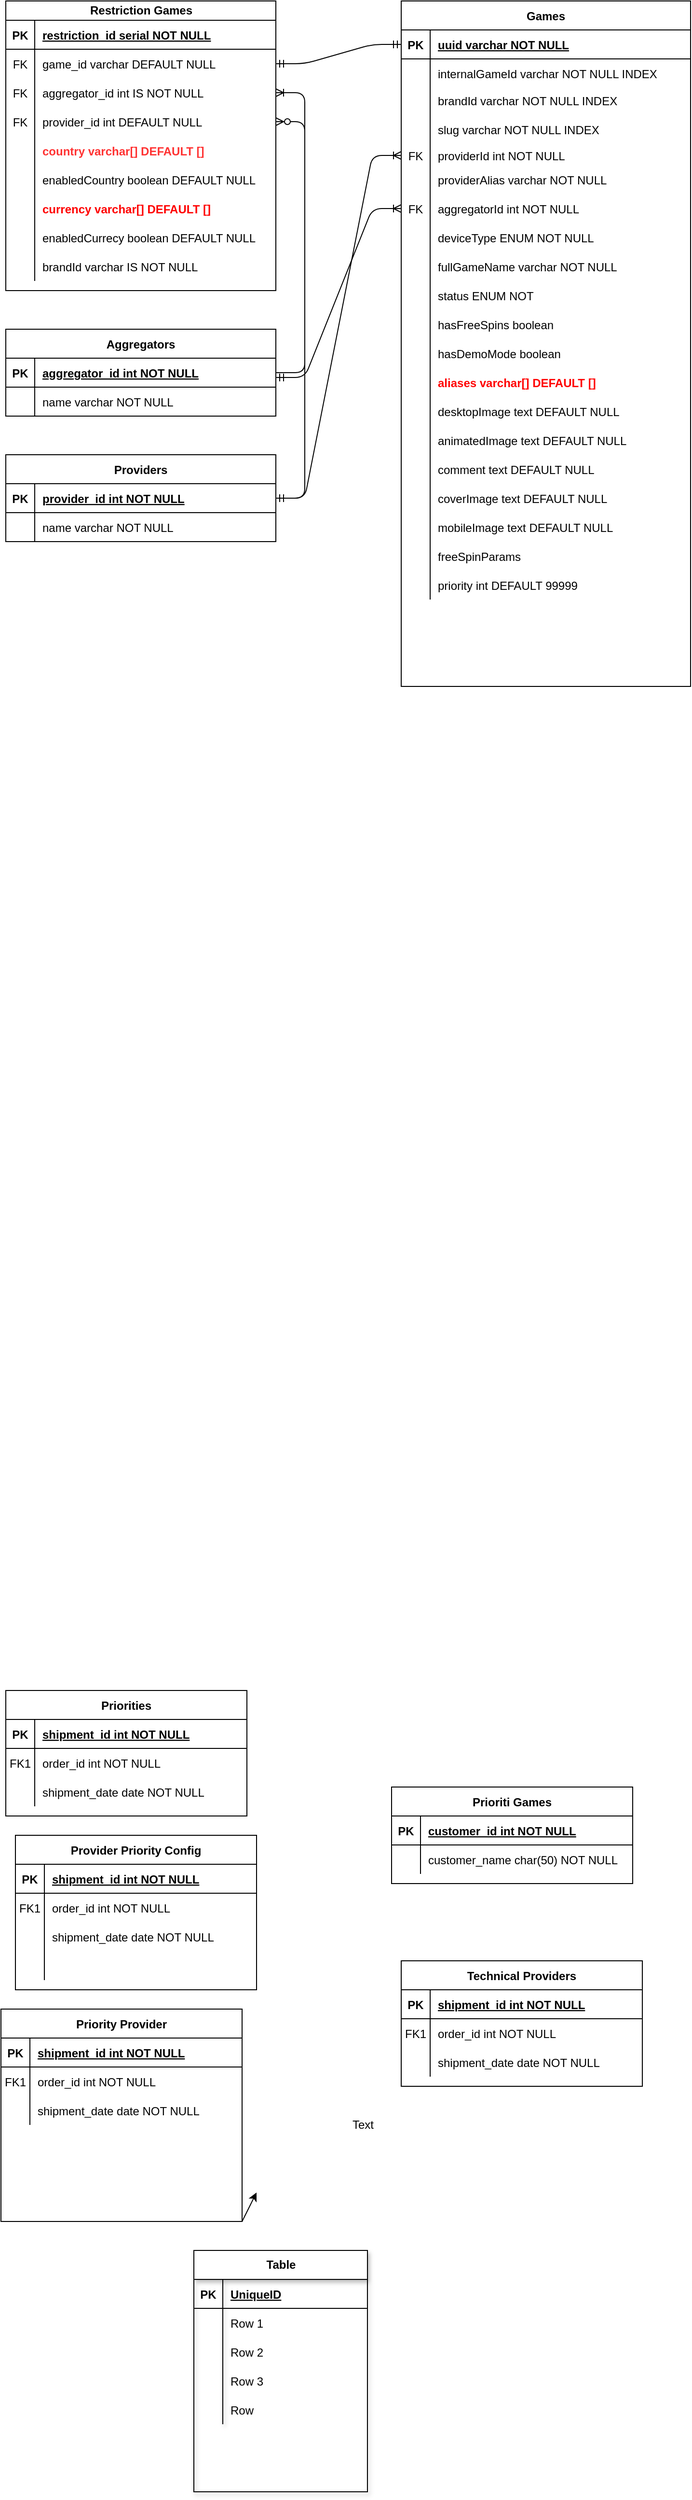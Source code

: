 <mxfile version="13.9.9" type="github">
  <diagram id="R2lEEEUBdFMjLlhIrx00" name="Page-1">
    <mxGraphModel dx="1330" dy="1762" grid="1" gridSize="10" guides="1" tooltips="1" connect="1" arrows="1" fold="1" page="1" pageScale="1" pageWidth="850" pageHeight="1100" math="0" shadow="0" extFonts="Permanent Marker^https://fonts.googleapis.com/css?family=Permanent+Marker">
      <root>
        <mxCell id="0" />
        <mxCell id="1" parent="0" />
        <mxCell id="C-vyLk0tnHw3VtMMgP7b-2" value="Providers" style="shape=table;startSize=30;container=1;collapsible=1;childLayout=tableLayout;fixedRows=1;rowLines=0;fontStyle=1;align=center;resizeLast=1;" parent="1" vertex="1">
          <mxGeometry x="50" y="-630" width="280" height="90" as="geometry" />
        </mxCell>
        <mxCell id="C-vyLk0tnHw3VtMMgP7b-3" value="" style="shape=partialRectangle;collapsible=0;dropTarget=0;pointerEvents=0;fillColor=none;points=[[0,0.5],[1,0.5]];portConstraint=eastwest;top=0;left=0;right=0;bottom=1;" parent="C-vyLk0tnHw3VtMMgP7b-2" vertex="1">
          <mxGeometry y="30" width="280" height="30" as="geometry" />
        </mxCell>
        <mxCell id="C-vyLk0tnHw3VtMMgP7b-4" value="PK" style="shape=partialRectangle;overflow=hidden;connectable=0;fillColor=none;top=0;left=0;bottom=0;right=0;fontStyle=1;" parent="C-vyLk0tnHw3VtMMgP7b-3" vertex="1">
          <mxGeometry width="30" height="30" as="geometry" />
        </mxCell>
        <mxCell id="C-vyLk0tnHw3VtMMgP7b-5" value="provider_id int NOT NULL " style="shape=partialRectangle;overflow=hidden;connectable=0;fillColor=none;top=0;left=0;bottom=0;right=0;align=left;spacingLeft=6;fontStyle=5;" parent="C-vyLk0tnHw3VtMMgP7b-3" vertex="1">
          <mxGeometry x="30" width="250" height="30" as="geometry" />
        </mxCell>
        <mxCell id="C-vyLk0tnHw3VtMMgP7b-6" value="" style="shape=partialRectangle;collapsible=0;dropTarget=0;pointerEvents=0;fillColor=none;points=[[0,0.5],[1,0.5]];portConstraint=eastwest;top=0;left=0;right=0;bottom=0;" parent="C-vyLk0tnHw3VtMMgP7b-2" vertex="1">
          <mxGeometry y="60" width="280" height="30" as="geometry" />
        </mxCell>
        <mxCell id="C-vyLk0tnHw3VtMMgP7b-7" value="" style="shape=partialRectangle;overflow=hidden;connectable=0;fillColor=none;top=0;left=0;bottom=0;right=0;" parent="C-vyLk0tnHw3VtMMgP7b-6" vertex="1">
          <mxGeometry width="30" height="30" as="geometry" />
        </mxCell>
        <mxCell id="C-vyLk0tnHw3VtMMgP7b-8" value="name varchar NOT NULL" style="shape=partialRectangle;overflow=hidden;connectable=0;fillColor=none;top=0;left=0;bottom=0;right=0;align=left;spacingLeft=6;" parent="C-vyLk0tnHw3VtMMgP7b-6" vertex="1">
          <mxGeometry x="30" width="250" height="30" as="geometry" />
        </mxCell>
        <mxCell id="C-vyLk0tnHw3VtMMgP7b-13" value="Priorities" style="shape=table;startSize=30;container=1;collapsible=1;childLayout=tableLayout;fixedRows=1;rowLines=0;fontStyle=1;align=center;resizeLast=1;" parent="1" vertex="1">
          <mxGeometry x="50" y="650" width="250" height="130" as="geometry" />
        </mxCell>
        <mxCell id="C-vyLk0tnHw3VtMMgP7b-14" value="" style="shape=partialRectangle;collapsible=0;dropTarget=0;pointerEvents=0;fillColor=none;points=[[0,0.5],[1,0.5]];portConstraint=eastwest;top=0;left=0;right=0;bottom=1;" parent="C-vyLk0tnHw3VtMMgP7b-13" vertex="1">
          <mxGeometry y="30" width="250" height="30" as="geometry" />
        </mxCell>
        <mxCell id="C-vyLk0tnHw3VtMMgP7b-15" value="PK" style="shape=partialRectangle;overflow=hidden;connectable=0;fillColor=none;top=0;left=0;bottom=0;right=0;fontStyle=1;" parent="C-vyLk0tnHw3VtMMgP7b-14" vertex="1">
          <mxGeometry width="30" height="30" as="geometry" />
        </mxCell>
        <mxCell id="C-vyLk0tnHw3VtMMgP7b-16" value="shipment_id int NOT NULL " style="shape=partialRectangle;overflow=hidden;connectable=0;fillColor=none;top=0;left=0;bottom=0;right=0;align=left;spacingLeft=6;fontStyle=5;" parent="C-vyLk0tnHw3VtMMgP7b-14" vertex="1">
          <mxGeometry x="30" width="220" height="30" as="geometry" />
        </mxCell>
        <mxCell id="C-vyLk0tnHw3VtMMgP7b-17" value="" style="shape=partialRectangle;collapsible=0;dropTarget=0;pointerEvents=0;fillColor=none;points=[[0,0.5],[1,0.5]];portConstraint=eastwest;top=0;left=0;right=0;bottom=0;" parent="C-vyLk0tnHw3VtMMgP7b-13" vertex="1">
          <mxGeometry y="60" width="250" height="30" as="geometry" />
        </mxCell>
        <mxCell id="C-vyLk0tnHw3VtMMgP7b-18" value="FK1" style="shape=partialRectangle;overflow=hidden;connectable=0;fillColor=none;top=0;left=0;bottom=0;right=0;" parent="C-vyLk0tnHw3VtMMgP7b-17" vertex="1">
          <mxGeometry width="30" height="30" as="geometry" />
        </mxCell>
        <mxCell id="C-vyLk0tnHw3VtMMgP7b-19" value="order_id int NOT NULL" style="shape=partialRectangle;overflow=hidden;connectable=0;fillColor=none;top=0;left=0;bottom=0;right=0;align=left;spacingLeft=6;" parent="C-vyLk0tnHw3VtMMgP7b-17" vertex="1">
          <mxGeometry x="30" width="220" height="30" as="geometry" />
        </mxCell>
        <mxCell id="C-vyLk0tnHw3VtMMgP7b-20" value="" style="shape=partialRectangle;collapsible=0;dropTarget=0;pointerEvents=0;fillColor=none;points=[[0,0.5],[1,0.5]];portConstraint=eastwest;top=0;left=0;right=0;bottom=0;" parent="C-vyLk0tnHw3VtMMgP7b-13" vertex="1">
          <mxGeometry y="90" width="250" height="30" as="geometry" />
        </mxCell>
        <mxCell id="C-vyLk0tnHw3VtMMgP7b-21" value="" style="shape=partialRectangle;overflow=hidden;connectable=0;fillColor=none;top=0;left=0;bottom=0;right=0;" parent="C-vyLk0tnHw3VtMMgP7b-20" vertex="1">
          <mxGeometry width="30" height="30" as="geometry" />
        </mxCell>
        <mxCell id="C-vyLk0tnHw3VtMMgP7b-22" value="shipment_date date NOT NULL" style="shape=partialRectangle;overflow=hidden;connectable=0;fillColor=none;top=0;left=0;bottom=0;right=0;align=left;spacingLeft=6;" parent="C-vyLk0tnHw3VtMMgP7b-20" vertex="1">
          <mxGeometry x="30" width="220" height="30" as="geometry" />
        </mxCell>
        <mxCell id="C-vyLk0tnHw3VtMMgP7b-23" value="Games" style="shape=table;startSize=30;container=1;collapsible=1;childLayout=tableLayout;fixedRows=1;rowLines=0;fontStyle=1;align=center;resizeLast=1;" parent="1" vertex="1">
          <mxGeometry x="460" y="-1100" width="300" height="710" as="geometry" />
        </mxCell>
        <mxCell id="C-vyLk0tnHw3VtMMgP7b-24" value="" style="shape=partialRectangle;collapsible=0;dropTarget=0;pointerEvents=0;fillColor=none;points=[[0,0.5],[1,0.5]];portConstraint=eastwest;top=0;left=0;right=0;bottom=1;" parent="C-vyLk0tnHw3VtMMgP7b-23" vertex="1">
          <mxGeometry y="30" width="300" height="30" as="geometry" />
        </mxCell>
        <mxCell id="C-vyLk0tnHw3VtMMgP7b-25" value="PK" style="shape=partialRectangle;overflow=hidden;connectable=0;fillColor=none;top=0;left=0;bottom=0;right=0;fontStyle=1;" parent="C-vyLk0tnHw3VtMMgP7b-24" vertex="1">
          <mxGeometry width="30" height="30" as="geometry" />
        </mxCell>
        <mxCell id="C-vyLk0tnHw3VtMMgP7b-26" value="uuid varchar NOT NULL " style="shape=partialRectangle;overflow=hidden;connectable=0;fillColor=none;top=0;left=0;bottom=0;right=0;align=left;spacingLeft=6;fontStyle=5;" parent="C-vyLk0tnHw3VtMMgP7b-24" vertex="1">
          <mxGeometry x="30" width="270" height="30" as="geometry" />
        </mxCell>
        <mxCell id="ytWz9_GpCfOif9QKAJZ8-209" value="" style="shape=partialRectangle;collapsible=0;dropTarget=0;pointerEvents=0;fillColor=none;top=0;left=0;bottom=0;right=0;points=[[0,0.5],[1,0.5]];portConstraint=eastwest;" vertex="1" parent="C-vyLk0tnHw3VtMMgP7b-23">
          <mxGeometry y="60" width="300" height="30" as="geometry" />
        </mxCell>
        <mxCell id="ytWz9_GpCfOif9QKAJZ8-210" value="" style="shape=partialRectangle;connectable=0;fillColor=none;top=0;left=0;bottom=0;right=0;editable=1;overflow=hidden;" vertex="1" parent="ytWz9_GpCfOif9QKAJZ8-209">
          <mxGeometry width="30" height="30" as="geometry" />
        </mxCell>
        <mxCell id="ytWz9_GpCfOif9QKAJZ8-211" value="internalGameId varchar NOT NULL INDEX" style="shape=partialRectangle;connectable=0;fillColor=none;top=0;left=0;bottom=0;right=0;align=left;spacingLeft=6;overflow=hidden;" vertex="1" parent="ytWz9_GpCfOif9QKAJZ8-209">
          <mxGeometry x="30" width="270" height="30" as="geometry" />
        </mxCell>
        <mxCell id="C-vyLk0tnHw3VtMMgP7b-27" value="" style="shape=partialRectangle;collapsible=0;dropTarget=0;pointerEvents=0;fillColor=none;points=[[0,0.5],[1,0.5]];portConstraint=eastwest;top=0;left=0;right=0;bottom=0;" parent="C-vyLk0tnHw3VtMMgP7b-23" vertex="1">
          <mxGeometry y="90" width="300" height="30" as="geometry" />
        </mxCell>
        <mxCell id="C-vyLk0tnHw3VtMMgP7b-28" value="" style="shape=partialRectangle;overflow=hidden;connectable=0;fillColor=none;top=0;left=0;bottom=0;right=0;" parent="C-vyLk0tnHw3VtMMgP7b-27" vertex="1">
          <mxGeometry width="30" height="30" as="geometry" />
        </mxCell>
        <mxCell id="C-vyLk0tnHw3VtMMgP7b-29" value="brandId varchar NOT NULL INDEX&#xa;" style="shape=partialRectangle;overflow=hidden;connectable=0;fillColor=none;top=0;left=0;bottom=0;right=0;align=left;spacingLeft=6;verticalAlign=top;" parent="C-vyLk0tnHw3VtMMgP7b-27" vertex="1">
          <mxGeometry x="30" width="270" height="30" as="geometry" />
        </mxCell>
        <mxCell id="ytWz9_GpCfOif9QKAJZ8-213" value="" style="shape=partialRectangle;collapsible=0;dropTarget=0;pointerEvents=0;fillColor=none;top=0;left=0;bottom=0;right=0;points=[[0,0.5],[1,0.5]];portConstraint=eastwest;" vertex="1" parent="C-vyLk0tnHw3VtMMgP7b-23">
          <mxGeometry y="120" width="300" height="30" as="geometry" />
        </mxCell>
        <mxCell id="ytWz9_GpCfOif9QKAJZ8-214" value="" style="shape=partialRectangle;connectable=0;fillColor=none;top=0;left=0;bottom=0;right=0;editable=1;overflow=hidden;" vertex="1" parent="ytWz9_GpCfOif9QKAJZ8-213">
          <mxGeometry width="30" height="30" as="geometry" />
        </mxCell>
        <mxCell id="ytWz9_GpCfOif9QKAJZ8-215" value="slug varchar NOT NULL INDEX" style="shape=partialRectangle;connectable=0;fillColor=none;top=0;left=0;bottom=0;right=0;align=left;spacingLeft=6;overflow=hidden;verticalAlign=top;" vertex="1" parent="ytWz9_GpCfOif9QKAJZ8-213">
          <mxGeometry x="30" width="270" height="30" as="geometry" />
        </mxCell>
        <mxCell id="ytWz9_GpCfOif9QKAJZ8-233" value="" style="shape=partialRectangle;collapsible=0;dropTarget=0;pointerEvents=0;fillColor=none;top=0;left=0;bottom=0;right=0;points=[[0,0.5],[1,0.5]];portConstraint=eastwest;" vertex="1" parent="C-vyLk0tnHw3VtMMgP7b-23">
          <mxGeometry y="150" width="300" height="20" as="geometry" />
        </mxCell>
        <mxCell id="ytWz9_GpCfOif9QKAJZ8-234" value="FK" style="shape=partialRectangle;connectable=0;fillColor=none;top=0;left=0;bottom=0;right=0;fontStyle=0;overflow=hidden;" vertex="1" parent="ytWz9_GpCfOif9QKAJZ8-233">
          <mxGeometry width="30" height="20" as="geometry" />
        </mxCell>
        <mxCell id="ytWz9_GpCfOif9QKAJZ8-235" value="providerId int NOT NULL" style="shape=partialRectangle;connectable=0;fillColor=none;top=0;left=0;bottom=0;right=0;align=left;spacingLeft=6;fontStyle=0;overflow=hidden;" vertex="1" parent="ytWz9_GpCfOif9QKAJZ8-233">
          <mxGeometry x="30" width="270" height="20" as="geometry" />
        </mxCell>
        <mxCell id="ytWz9_GpCfOif9QKAJZ8-224" value="" style="shape=partialRectangle;collapsible=0;dropTarget=0;pointerEvents=0;fillColor=none;top=0;left=0;bottom=0;right=0;points=[[0,0.5],[1,0.5]];portConstraint=eastwest;" vertex="1" parent="C-vyLk0tnHw3VtMMgP7b-23">
          <mxGeometry y="170" width="300" height="30" as="geometry" />
        </mxCell>
        <mxCell id="ytWz9_GpCfOif9QKAJZ8-225" value="" style="shape=partialRectangle;connectable=0;fillColor=none;top=0;left=0;bottom=0;right=0;editable=1;overflow=hidden;" vertex="1" parent="ytWz9_GpCfOif9QKAJZ8-224">
          <mxGeometry width="30" height="30" as="geometry" />
        </mxCell>
        <mxCell id="ytWz9_GpCfOif9QKAJZ8-226" value="providerAlias varchar NOT NULL" style="shape=partialRectangle;connectable=0;fillColor=none;top=0;left=0;bottom=0;right=0;align=left;spacingLeft=6;overflow=hidden;" vertex="1" parent="ytWz9_GpCfOif9QKAJZ8-224">
          <mxGeometry x="30" width="270" height="30" as="geometry" />
        </mxCell>
        <mxCell id="ytWz9_GpCfOif9QKAJZ8-237" value="" style="shape=partialRectangle;collapsible=0;dropTarget=0;pointerEvents=0;fillColor=none;top=0;left=0;bottom=0;right=0;points=[[0,0.5],[1,0.5]];portConstraint=eastwest;" vertex="1" parent="C-vyLk0tnHw3VtMMgP7b-23">
          <mxGeometry y="200" width="300" height="30" as="geometry" />
        </mxCell>
        <mxCell id="ytWz9_GpCfOif9QKAJZ8-238" value="FK" style="shape=partialRectangle;connectable=0;fillColor=none;top=0;left=0;bottom=0;right=0;fontStyle=0;overflow=hidden;" vertex="1" parent="ytWz9_GpCfOif9QKAJZ8-237">
          <mxGeometry width="30" height="30" as="geometry" />
        </mxCell>
        <mxCell id="ytWz9_GpCfOif9QKAJZ8-239" value="aggregatorId int NOT NULL" style="shape=partialRectangle;connectable=0;fillColor=none;top=0;left=0;bottom=0;right=0;align=left;spacingLeft=6;fontStyle=0;overflow=hidden;" vertex="1" parent="ytWz9_GpCfOif9QKAJZ8-237">
          <mxGeometry x="30" width="270" height="30" as="geometry" />
        </mxCell>
        <mxCell id="ytWz9_GpCfOif9QKAJZ8-241" value="" style="shape=partialRectangle;collapsible=0;dropTarget=0;pointerEvents=0;fillColor=none;top=0;left=0;bottom=0;right=0;points=[[0,0.5],[1,0.5]];portConstraint=eastwest;" vertex="1" parent="C-vyLk0tnHw3VtMMgP7b-23">
          <mxGeometry y="230" width="300" height="30" as="geometry" />
        </mxCell>
        <mxCell id="ytWz9_GpCfOif9QKAJZ8-242" value="" style="shape=partialRectangle;connectable=0;fillColor=none;top=0;left=0;bottom=0;right=0;editable=1;overflow=hidden;" vertex="1" parent="ytWz9_GpCfOif9QKAJZ8-241">
          <mxGeometry width="30" height="30" as="geometry" />
        </mxCell>
        <mxCell id="ytWz9_GpCfOif9QKAJZ8-243" value="deviceType ENUM NOT NULL" style="shape=partialRectangle;connectable=0;fillColor=none;top=0;left=0;bottom=0;right=0;align=left;spacingLeft=6;overflow=hidden;" vertex="1" parent="ytWz9_GpCfOif9QKAJZ8-241">
          <mxGeometry x="30" width="270" height="30" as="geometry" />
        </mxCell>
        <mxCell id="ytWz9_GpCfOif9QKAJZ8-245" value="" style="shape=partialRectangle;collapsible=0;dropTarget=0;pointerEvents=0;fillColor=none;top=0;left=0;bottom=0;right=0;points=[[0,0.5],[1,0.5]];portConstraint=eastwest;" vertex="1" parent="C-vyLk0tnHw3VtMMgP7b-23">
          <mxGeometry y="260" width="300" height="30" as="geometry" />
        </mxCell>
        <mxCell id="ytWz9_GpCfOif9QKAJZ8-246" value="" style="shape=partialRectangle;connectable=0;fillColor=none;top=0;left=0;bottom=0;right=0;editable=1;overflow=hidden;" vertex="1" parent="ytWz9_GpCfOif9QKAJZ8-245">
          <mxGeometry width="30" height="30" as="geometry" />
        </mxCell>
        <mxCell id="ytWz9_GpCfOif9QKAJZ8-247" value="fullGameName varchar NOT NULL" style="shape=partialRectangle;connectable=0;fillColor=none;top=0;left=0;bottom=0;right=0;align=left;spacingLeft=6;overflow=hidden;" vertex="1" parent="ytWz9_GpCfOif9QKAJZ8-245">
          <mxGeometry x="30" width="270" height="30" as="geometry" />
        </mxCell>
        <mxCell id="ytWz9_GpCfOif9QKAJZ8-251" value="" style="shape=partialRectangle;collapsible=0;dropTarget=0;pointerEvents=0;fillColor=none;top=0;left=0;bottom=0;right=0;points=[[0,0.5],[1,0.5]];portConstraint=eastwest;" vertex="1" parent="C-vyLk0tnHw3VtMMgP7b-23">
          <mxGeometry y="290" width="300" height="30" as="geometry" />
        </mxCell>
        <mxCell id="ytWz9_GpCfOif9QKAJZ8-252" value="" style="shape=partialRectangle;connectable=0;fillColor=none;top=0;left=0;bottom=0;right=0;editable=1;overflow=hidden;" vertex="1" parent="ytWz9_GpCfOif9QKAJZ8-251">
          <mxGeometry width="30" height="30" as="geometry" />
        </mxCell>
        <mxCell id="ytWz9_GpCfOif9QKAJZ8-253" value="status ENUM NOT" style="shape=partialRectangle;connectable=0;fillColor=none;top=0;left=0;bottom=0;right=0;align=left;spacingLeft=6;overflow=hidden;" vertex="1" parent="ytWz9_GpCfOif9QKAJZ8-251">
          <mxGeometry x="30" width="270" height="30" as="geometry" />
        </mxCell>
        <mxCell id="ytWz9_GpCfOif9QKAJZ8-255" value="" style="shape=partialRectangle;collapsible=0;dropTarget=0;pointerEvents=0;fillColor=none;top=0;left=0;bottom=0;right=0;points=[[0,0.5],[1,0.5]];portConstraint=eastwest;" vertex="1" parent="C-vyLk0tnHw3VtMMgP7b-23">
          <mxGeometry y="320" width="300" height="30" as="geometry" />
        </mxCell>
        <mxCell id="ytWz9_GpCfOif9QKAJZ8-256" value="" style="shape=partialRectangle;connectable=0;fillColor=none;top=0;left=0;bottom=0;right=0;editable=1;overflow=hidden;" vertex="1" parent="ytWz9_GpCfOif9QKAJZ8-255">
          <mxGeometry width="30" height="30" as="geometry" />
        </mxCell>
        <mxCell id="ytWz9_GpCfOif9QKAJZ8-257" value="hasFreeSpins boolean" style="shape=partialRectangle;connectable=0;fillColor=none;top=0;left=0;bottom=0;right=0;align=left;spacingLeft=6;overflow=hidden;" vertex="1" parent="ytWz9_GpCfOif9QKAJZ8-255">
          <mxGeometry x="30" width="270" height="30" as="geometry" />
        </mxCell>
        <mxCell id="ytWz9_GpCfOif9QKAJZ8-259" value="" style="shape=partialRectangle;collapsible=0;dropTarget=0;pointerEvents=0;fillColor=none;top=0;left=0;bottom=0;right=0;points=[[0,0.5],[1,0.5]];portConstraint=eastwest;" vertex="1" parent="C-vyLk0tnHw3VtMMgP7b-23">
          <mxGeometry y="350" width="300" height="30" as="geometry" />
        </mxCell>
        <mxCell id="ytWz9_GpCfOif9QKAJZ8-260" value="" style="shape=partialRectangle;connectable=0;fillColor=none;top=0;left=0;bottom=0;right=0;editable=1;overflow=hidden;" vertex="1" parent="ytWz9_GpCfOif9QKAJZ8-259">
          <mxGeometry width="30" height="30" as="geometry" />
        </mxCell>
        <mxCell id="ytWz9_GpCfOif9QKAJZ8-261" value="hasDemoMode boolean" style="shape=partialRectangle;connectable=0;fillColor=none;top=0;left=0;bottom=0;right=0;align=left;spacingLeft=6;overflow=hidden;" vertex="1" parent="ytWz9_GpCfOif9QKAJZ8-259">
          <mxGeometry x="30" width="270" height="30" as="geometry" />
        </mxCell>
        <mxCell id="ytWz9_GpCfOif9QKAJZ8-263" value="" style="shape=partialRectangle;collapsible=0;dropTarget=0;pointerEvents=0;fillColor=none;top=0;left=0;bottom=0;right=0;points=[[0,0.5],[1,0.5]];portConstraint=eastwest;fontColor=#FF3333;" vertex="1" parent="C-vyLk0tnHw3VtMMgP7b-23">
          <mxGeometry y="380" width="300" height="30" as="geometry" />
        </mxCell>
        <mxCell id="ytWz9_GpCfOif9QKAJZ8-264" value="" style="shape=partialRectangle;connectable=0;fillColor=none;top=0;left=0;bottom=0;right=0;editable=1;overflow=hidden;" vertex="1" parent="ytWz9_GpCfOif9QKAJZ8-263">
          <mxGeometry width="30" height="30" as="geometry" />
        </mxCell>
        <mxCell id="ytWz9_GpCfOif9QKAJZ8-265" value="aliases varchar[] DEFAULT []" style="shape=partialRectangle;connectable=0;fillColor=none;top=0;left=0;bottom=0;right=0;align=left;spacingLeft=6;overflow=hidden;fontStyle=1;fontColor=#FF0000;" vertex="1" parent="ytWz9_GpCfOif9QKAJZ8-263">
          <mxGeometry x="30" width="270" height="30" as="geometry" />
        </mxCell>
        <mxCell id="ytWz9_GpCfOif9QKAJZ8-228" value="" style="shape=partialRectangle;collapsible=0;dropTarget=0;pointerEvents=0;fillColor=none;top=0;left=0;bottom=0;right=0;points=[[0,0.5],[1,0.5]];portConstraint=eastwest;" vertex="1" parent="C-vyLk0tnHw3VtMMgP7b-23">
          <mxGeometry y="410" width="300" height="30" as="geometry" />
        </mxCell>
        <mxCell id="ytWz9_GpCfOif9QKAJZ8-229" value="" style="shape=partialRectangle;connectable=0;fillColor=none;top=0;left=0;bottom=0;right=0;editable=1;overflow=hidden;" vertex="1" parent="ytWz9_GpCfOif9QKAJZ8-228">
          <mxGeometry width="30" height="30" as="geometry" />
        </mxCell>
        <mxCell id="ytWz9_GpCfOif9QKAJZ8-230" value="desktopImage text DEFAULT NULL" style="shape=partialRectangle;connectable=0;fillColor=none;top=0;left=0;bottom=0;right=0;align=left;spacingLeft=6;overflow=hidden;" vertex="1" parent="ytWz9_GpCfOif9QKAJZ8-228">
          <mxGeometry x="30" width="270" height="30" as="geometry" />
        </mxCell>
        <mxCell id="ytWz9_GpCfOif9QKAJZ8-271" value="" style="shape=partialRectangle;collapsible=0;dropTarget=0;pointerEvents=0;fillColor=none;top=0;left=0;bottom=0;right=0;points=[[0,0.5],[1,0.5]];portConstraint=eastwest;" vertex="1" parent="C-vyLk0tnHw3VtMMgP7b-23">
          <mxGeometry y="440" width="300" height="30" as="geometry" />
        </mxCell>
        <mxCell id="ytWz9_GpCfOif9QKAJZ8-272" value="" style="shape=partialRectangle;connectable=0;fillColor=none;top=0;left=0;bottom=0;right=0;editable=1;overflow=hidden;" vertex="1" parent="ytWz9_GpCfOif9QKAJZ8-271">
          <mxGeometry width="30" height="30" as="geometry" />
        </mxCell>
        <mxCell id="ytWz9_GpCfOif9QKAJZ8-273" value="animatedImage text DEFAULT NULL" style="shape=partialRectangle;connectable=0;fillColor=none;top=0;left=0;bottom=0;right=0;align=left;spacingLeft=6;overflow=hidden;" vertex="1" parent="ytWz9_GpCfOif9QKAJZ8-271">
          <mxGeometry x="30" width="270" height="30" as="geometry" />
        </mxCell>
        <mxCell id="ytWz9_GpCfOif9QKAJZ8-279" value="" style="shape=partialRectangle;collapsible=0;dropTarget=0;pointerEvents=0;fillColor=none;top=0;left=0;bottom=0;right=0;points=[[0,0.5],[1,0.5]];portConstraint=eastwest;" vertex="1" parent="C-vyLk0tnHw3VtMMgP7b-23">
          <mxGeometry y="470" width="300" height="30" as="geometry" />
        </mxCell>
        <mxCell id="ytWz9_GpCfOif9QKAJZ8-280" value="" style="shape=partialRectangle;connectable=0;fillColor=none;top=0;left=0;bottom=0;right=0;editable=1;overflow=hidden;" vertex="1" parent="ytWz9_GpCfOif9QKAJZ8-279">
          <mxGeometry width="30" height="30" as="geometry" />
        </mxCell>
        <mxCell id="ytWz9_GpCfOif9QKAJZ8-281" value="comment text DEFAULT NULL" style="shape=partialRectangle;connectable=0;fillColor=none;top=0;left=0;bottom=0;right=0;align=left;spacingLeft=6;overflow=hidden;" vertex="1" parent="ytWz9_GpCfOif9QKAJZ8-279">
          <mxGeometry x="30" width="270" height="30" as="geometry" />
        </mxCell>
        <mxCell id="ytWz9_GpCfOif9QKAJZ8-283" value="" style="shape=partialRectangle;collapsible=0;dropTarget=0;pointerEvents=0;fillColor=none;top=0;left=0;bottom=0;right=0;points=[[0,0.5],[1,0.5]];portConstraint=eastwest;" vertex="1" parent="C-vyLk0tnHw3VtMMgP7b-23">
          <mxGeometry y="500" width="300" height="30" as="geometry" />
        </mxCell>
        <mxCell id="ytWz9_GpCfOif9QKAJZ8-284" value="" style="shape=partialRectangle;connectable=0;fillColor=none;top=0;left=0;bottom=0;right=0;editable=1;overflow=hidden;" vertex="1" parent="ytWz9_GpCfOif9QKAJZ8-283">
          <mxGeometry width="30" height="30" as="geometry" />
        </mxCell>
        <mxCell id="ytWz9_GpCfOif9QKAJZ8-285" value="coverImage text DEFAULT NULL" style="shape=partialRectangle;connectable=0;fillColor=none;top=0;left=0;bottom=0;right=0;align=left;spacingLeft=6;overflow=hidden;" vertex="1" parent="ytWz9_GpCfOif9QKAJZ8-283">
          <mxGeometry x="30" width="270" height="30" as="geometry" />
        </mxCell>
        <mxCell id="ytWz9_GpCfOif9QKAJZ8-287" value="" style="shape=partialRectangle;collapsible=0;dropTarget=0;pointerEvents=0;fillColor=none;top=0;left=0;bottom=0;right=0;points=[[0,0.5],[1,0.5]];portConstraint=eastwest;" vertex="1" parent="C-vyLk0tnHw3VtMMgP7b-23">
          <mxGeometry y="530" width="300" height="30" as="geometry" />
        </mxCell>
        <mxCell id="ytWz9_GpCfOif9QKAJZ8-288" value="" style="shape=partialRectangle;connectable=0;fillColor=none;top=0;left=0;bottom=0;right=0;editable=1;overflow=hidden;" vertex="1" parent="ytWz9_GpCfOif9QKAJZ8-287">
          <mxGeometry width="30" height="30" as="geometry" />
        </mxCell>
        <mxCell id="ytWz9_GpCfOif9QKAJZ8-289" value="mobileImage text DEFAULT NULL" style="shape=partialRectangle;connectable=0;fillColor=none;top=0;left=0;bottom=0;right=0;align=left;spacingLeft=6;overflow=hidden;" vertex="1" parent="ytWz9_GpCfOif9QKAJZ8-287">
          <mxGeometry x="30" width="270" height="30" as="geometry" />
        </mxCell>
        <mxCell id="ytWz9_GpCfOif9QKAJZ8-291" value="" style="shape=partialRectangle;collapsible=0;dropTarget=0;pointerEvents=0;fillColor=none;top=0;left=0;bottom=0;right=0;points=[[0,0.5],[1,0.5]];portConstraint=eastwest;" vertex="1" parent="C-vyLk0tnHw3VtMMgP7b-23">
          <mxGeometry y="560" width="300" height="30" as="geometry" />
        </mxCell>
        <mxCell id="ytWz9_GpCfOif9QKAJZ8-292" value="" style="shape=partialRectangle;connectable=0;fillColor=none;top=0;left=0;bottom=0;right=0;editable=1;overflow=hidden;" vertex="1" parent="ytWz9_GpCfOif9QKAJZ8-291">
          <mxGeometry width="30" height="30" as="geometry" />
        </mxCell>
        <mxCell id="ytWz9_GpCfOif9QKAJZ8-293" value="freeSpinParams" style="shape=partialRectangle;connectable=0;fillColor=none;top=0;left=0;bottom=0;right=0;align=left;spacingLeft=6;overflow=hidden;" vertex="1" parent="ytWz9_GpCfOif9QKAJZ8-291">
          <mxGeometry x="30" width="270" height="30" as="geometry" />
        </mxCell>
        <mxCell id="ytWz9_GpCfOif9QKAJZ8-267" value="" style="shape=partialRectangle;collapsible=0;dropTarget=0;pointerEvents=0;fillColor=none;top=0;left=0;bottom=0;right=0;points=[[0,0.5],[1,0.5]];portConstraint=eastwest;" vertex="1" parent="C-vyLk0tnHw3VtMMgP7b-23">
          <mxGeometry y="590" width="300" height="30" as="geometry" />
        </mxCell>
        <mxCell id="ytWz9_GpCfOif9QKAJZ8-268" value="" style="shape=partialRectangle;connectable=0;fillColor=none;top=0;left=0;bottom=0;right=0;editable=1;overflow=hidden;" vertex="1" parent="ytWz9_GpCfOif9QKAJZ8-267">
          <mxGeometry width="30" height="30" as="geometry" />
        </mxCell>
        <mxCell id="ytWz9_GpCfOif9QKAJZ8-269" value="priority int DEFAULT 99999" style="shape=partialRectangle;connectable=0;fillColor=none;top=0;left=0;bottom=0;right=0;align=left;spacingLeft=6;overflow=hidden;" vertex="1" parent="ytWz9_GpCfOif9QKAJZ8-267">
          <mxGeometry x="30" width="270" height="30" as="geometry" />
        </mxCell>
        <mxCell id="ytWz9_GpCfOif9QKAJZ8-1" value="Prioriti Games" style="shape=table;startSize=30;container=1;collapsible=1;childLayout=tableLayout;fixedRows=1;rowLines=0;fontStyle=1;align=center;resizeLast=1;" vertex="1" parent="1">
          <mxGeometry x="450" y="750" width="250" height="100" as="geometry" />
        </mxCell>
        <mxCell id="ytWz9_GpCfOif9QKAJZ8-2" value="" style="shape=partialRectangle;collapsible=0;dropTarget=0;pointerEvents=0;fillColor=none;points=[[0,0.5],[1,0.5]];portConstraint=eastwest;top=0;left=0;right=0;bottom=1;" vertex="1" parent="ytWz9_GpCfOif9QKAJZ8-1">
          <mxGeometry y="30" width="250" height="30" as="geometry" />
        </mxCell>
        <mxCell id="ytWz9_GpCfOif9QKAJZ8-3" value="PK" style="shape=partialRectangle;overflow=hidden;connectable=0;fillColor=none;top=0;left=0;bottom=0;right=0;fontStyle=1;" vertex="1" parent="ytWz9_GpCfOif9QKAJZ8-2">
          <mxGeometry width="30" height="30" as="geometry" />
        </mxCell>
        <mxCell id="ytWz9_GpCfOif9QKAJZ8-4" value="customer_id int NOT NULL " style="shape=partialRectangle;overflow=hidden;connectable=0;fillColor=none;top=0;left=0;bottom=0;right=0;align=left;spacingLeft=6;fontStyle=5;" vertex="1" parent="ytWz9_GpCfOif9QKAJZ8-2">
          <mxGeometry x="30" width="220" height="30" as="geometry" />
        </mxCell>
        <mxCell id="ytWz9_GpCfOif9QKAJZ8-5" value="" style="shape=partialRectangle;collapsible=0;dropTarget=0;pointerEvents=0;fillColor=none;points=[[0,0.5],[1,0.5]];portConstraint=eastwest;top=0;left=0;right=0;bottom=0;" vertex="1" parent="ytWz9_GpCfOif9QKAJZ8-1">
          <mxGeometry y="60" width="250" height="30" as="geometry" />
        </mxCell>
        <mxCell id="ytWz9_GpCfOif9QKAJZ8-6" value="" style="shape=partialRectangle;overflow=hidden;connectable=0;fillColor=none;top=0;left=0;bottom=0;right=0;" vertex="1" parent="ytWz9_GpCfOif9QKAJZ8-5">
          <mxGeometry width="30" height="30" as="geometry" />
        </mxCell>
        <mxCell id="ytWz9_GpCfOif9QKAJZ8-7" value="customer_name char(50) NOT NULL" style="shape=partialRectangle;overflow=hidden;connectable=0;fillColor=none;top=0;left=0;bottom=0;right=0;align=left;spacingLeft=6;" vertex="1" parent="ytWz9_GpCfOif9QKAJZ8-5">
          <mxGeometry x="30" width="220" height="30" as="geometry" />
        </mxCell>
        <mxCell id="ytWz9_GpCfOif9QKAJZ8-8" value="Provider Priority Config" style="shape=table;startSize=30;container=1;collapsible=1;childLayout=tableLayout;fixedRows=1;rowLines=0;fontStyle=1;align=center;resizeLast=1;" vertex="1" parent="1">
          <mxGeometry x="60" y="800" width="250" height="160" as="geometry" />
        </mxCell>
        <mxCell id="ytWz9_GpCfOif9QKAJZ8-9" value="" style="shape=partialRectangle;collapsible=0;dropTarget=0;pointerEvents=0;fillColor=none;points=[[0,0.5],[1,0.5]];portConstraint=eastwest;top=0;left=0;right=0;bottom=1;" vertex="1" parent="ytWz9_GpCfOif9QKAJZ8-8">
          <mxGeometry y="30" width="250" height="30" as="geometry" />
        </mxCell>
        <mxCell id="ytWz9_GpCfOif9QKAJZ8-10" value="PK" style="shape=partialRectangle;overflow=hidden;connectable=0;fillColor=none;top=0;left=0;bottom=0;right=0;fontStyle=1;" vertex="1" parent="ytWz9_GpCfOif9QKAJZ8-9">
          <mxGeometry width="30" height="30" as="geometry" />
        </mxCell>
        <mxCell id="ytWz9_GpCfOif9QKAJZ8-11" value="shipment_id int NOT NULL " style="shape=partialRectangle;overflow=hidden;connectable=0;fillColor=none;top=0;left=0;bottom=0;right=0;align=left;spacingLeft=6;fontStyle=5;" vertex="1" parent="ytWz9_GpCfOif9QKAJZ8-9">
          <mxGeometry x="30" width="220" height="30" as="geometry" />
        </mxCell>
        <mxCell id="ytWz9_GpCfOif9QKAJZ8-12" value="" style="shape=partialRectangle;collapsible=0;dropTarget=0;pointerEvents=0;fillColor=none;points=[[0,0.5],[1,0.5]];portConstraint=eastwest;top=0;left=0;right=0;bottom=0;" vertex="1" parent="ytWz9_GpCfOif9QKAJZ8-8">
          <mxGeometry y="60" width="250" height="30" as="geometry" />
        </mxCell>
        <mxCell id="ytWz9_GpCfOif9QKAJZ8-13" value="FK1" style="shape=partialRectangle;overflow=hidden;connectable=0;fillColor=none;top=0;left=0;bottom=0;right=0;" vertex="1" parent="ytWz9_GpCfOif9QKAJZ8-12">
          <mxGeometry width="30" height="30" as="geometry" />
        </mxCell>
        <mxCell id="ytWz9_GpCfOif9QKAJZ8-14" value="order_id int NOT NULL" style="shape=partialRectangle;overflow=hidden;connectable=0;fillColor=none;top=0;left=0;bottom=0;right=0;align=left;spacingLeft=6;" vertex="1" parent="ytWz9_GpCfOif9QKAJZ8-12">
          <mxGeometry x="30" width="220" height="30" as="geometry" />
        </mxCell>
        <mxCell id="ytWz9_GpCfOif9QKAJZ8-15" value="" style="shape=partialRectangle;collapsible=0;dropTarget=0;pointerEvents=0;fillColor=none;points=[[0,0.5],[1,0.5]];portConstraint=eastwest;top=0;left=0;right=0;bottom=0;" vertex="1" parent="ytWz9_GpCfOif9QKAJZ8-8">
          <mxGeometry y="90" width="250" height="30" as="geometry" />
        </mxCell>
        <mxCell id="ytWz9_GpCfOif9QKAJZ8-16" value="" style="shape=partialRectangle;overflow=hidden;connectable=0;fillColor=none;top=0;left=0;bottom=0;right=0;" vertex="1" parent="ytWz9_GpCfOif9QKAJZ8-15">
          <mxGeometry width="30" height="30" as="geometry" />
        </mxCell>
        <mxCell id="ytWz9_GpCfOif9QKAJZ8-17" value="shipment_date date NOT NULL" style="shape=partialRectangle;overflow=hidden;connectable=0;fillColor=none;top=0;left=0;bottom=0;right=0;align=left;spacingLeft=6;" vertex="1" parent="ytWz9_GpCfOif9QKAJZ8-15">
          <mxGeometry x="30" width="220" height="30" as="geometry" />
        </mxCell>
        <mxCell id="ytWz9_GpCfOif9QKAJZ8-107" style="shape=partialRectangle;collapsible=0;dropTarget=0;pointerEvents=0;fillColor=none;points=[[0,0.5],[1,0.5]];portConstraint=eastwest;top=0;left=0;right=0;bottom=0;" vertex="1" parent="ytWz9_GpCfOif9QKAJZ8-8">
          <mxGeometry y="120" width="250" height="30" as="geometry" />
        </mxCell>
        <mxCell id="ytWz9_GpCfOif9QKAJZ8-108" style="shape=partialRectangle;overflow=hidden;connectable=0;fillColor=none;top=0;left=0;bottom=0;right=0;" vertex="1" parent="ytWz9_GpCfOif9QKAJZ8-107">
          <mxGeometry width="30" height="30" as="geometry" />
        </mxCell>
        <mxCell id="ytWz9_GpCfOif9QKAJZ8-109" style="shape=partialRectangle;overflow=hidden;connectable=0;fillColor=none;top=0;left=0;bottom=0;right=0;align=left;spacingLeft=6;" vertex="1" parent="ytWz9_GpCfOif9QKAJZ8-107">
          <mxGeometry x="30" width="220" height="30" as="geometry" />
        </mxCell>
        <mxCell id="ytWz9_GpCfOif9QKAJZ8-103" style="edgeStyle=none;rounded=0;orthogonalLoop=1;jettySize=auto;html=1;exitX=1;exitY=1;exitDx=0;exitDy=0;" edge="1" parent="1" source="ytWz9_GpCfOif9QKAJZ8-18">
          <mxGeometry relative="1" as="geometry">
            <mxPoint x="310" y="1170" as="targetPoint" />
          </mxGeometry>
        </mxCell>
        <mxCell id="ytWz9_GpCfOif9QKAJZ8-18" value="Priority Provider" style="shape=table;startSize=30;container=1;collapsible=1;childLayout=tableLayout;fixedRows=1;rowLines=0;fontStyle=1;align=center;resizeLast=1;" vertex="1" parent="1">
          <mxGeometry x="45" y="980" width="250" height="220" as="geometry" />
        </mxCell>
        <mxCell id="ytWz9_GpCfOif9QKAJZ8-19" value="" style="shape=partialRectangle;collapsible=0;dropTarget=0;pointerEvents=0;fillColor=none;points=[[0,0.5],[1,0.5]];portConstraint=eastwest;top=0;left=0;right=0;bottom=1;" vertex="1" parent="ytWz9_GpCfOif9QKAJZ8-18">
          <mxGeometry y="30" width="250" height="30" as="geometry" />
        </mxCell>
        <mxCell id="ytWz9_GpCfOif9QKAJZ8-20" value="PK" style="shape=partialRectangle;overflow=hidden;connectable=0;fillColor=none;top=0;left=0;bottom=0;right=0;fontStyle=1;" vertex="1" parent="ytWz9_GpCfOif9QKAJZ8-19">
          <mxGeometry width="30" height="30" as="geometry" />
        </mxCell>
        <mxCell id="ytWz9_GpCfOif9QKAJZ8-21" value="shipment_id int NOT NULL " style="shape=partialRectangle;overflow=hidden;connectable=0;fillColor=none;top=0;left=0;bottom=0;right=0;align=left;spacingLeft=6;fontStyle=5;" vertex="1" parent="ytWz9_GpCfOif9QKAJZ8-19">
          <mxGeometry x="30" width="220" height="30" as="geometry" />
        </mxCell>
        <mxCell id="ytWz9_GpCfOif9QKAJZ8-22" value="" style="shape=partialRectangle;collapsible=0;dropTarget=0;pointerEvents=0;fillColor=none;points=[[0,0.5],[1,0.5]];portConstraint=eastwest;top=0;left=0;right=0;bottom=0;" vertex="1" parent="ytWz9_GpCfOif9QKAJZ8-18">
          <mxGeometry y="60" width="250" height="30" as="geometry" />
        </mxCell>
        <mxCell id="ytWz9_GpCfOif9QKAJZ8-23" value="FK1" style="shape=partialRectangle;overflow=hidden;connectable=0;fillColor=none;top=0;left=0;bottom=0;right=0;" vertex="1" parent="ytWz9_GpCfOif9QKAJZ8-22">
          <mxGeometry width="30" height="30" as="geometry" />
        </mxCell>
        <mxCell id="ytWz9_GpCfOif9QKAJZ8-24" value="order_id int NOT NULL" style="shape=partialRectangle;overflow=hidden;connectable=0;fillColor=none;top=0;left=0;bottom=0;right=0;align=left;spacingLeft=6;shadow=1;" vertex="1" parent="ytWz9_GpCfOif9QKAJZ8-22">
          <mxGeometry x="30" width="220" height="30" as="geometry" />
        </mxCell>
        <mxCell id="ytWz9_GpCfOif9QKAJZ8-25" value="" style="shape=partialRectangle;collapsible=0;dropTarget=0;pointerEvents=0;fillColor=none;points=[[0,0.5],[1,0.5]];portConstraint=eastwest;top=0;left=0;right=0;bottom=0;" vertex="1" parent="ytWz9_GpCfOif9QKAJZ8-18">
          <mxGeometry y="90" width="250" height="30" as="geometry" />
        </mxCell>
        <mxCell id="ytWz9_GpCfOif9QKAJZ8-26" value="" style="shape=partialRectangle;overflow=hidden;connectable=0;fillColor=none;top=0;left=0;bottom=0;right=0;" vertex="1" parent="ytWz9_GpCfOif9QKAJZ8-25">
          <mxGeometry width="30" height="30" as="geometry" />
        </mxCell>
        <mxCell id="ytWz9_GpCfOif9QKAJZ8-27" value="shipment_date date NOT NULL" style="shape=partialRectangle;overflow=hidden;connectable=0;fillColor=none;top=0;left=0;bottom=0;right=0;align=left;spacingLeft=6;" vertex="1" parent="ytWz9_GpCfOif9QKAJZ8-25">
          <mxGeometry x="30" width="220" height="30" as="geometry" />
        </mxCell>
        <mxCell id="ytWz9_GpCfOif9QKAJZ8-28" value="Restriction Games" style="shape=table;startSize=20;container=1;collapsible=1;childLayout=tableLayout;fixedRows=1;rowLines=0;fontStyle=1;align=center;resizeLast=1;shadow=0;html=1;" vertex="1" parent="1">
          <mxGeometry x="50" y="-1100" width="280" height="300" as="geometry">
            <mxRectangle x="42.5" y="20" width="140" height="20" as="alternateBounds" />
          </mxGeometry>
        </mxCell>
        <mxCell id="ytWz9_GpCfOif9QKAJZ8-29" value="" style="shape=partialRectangle;collapsible=0;dropTarget=0;pointerEvents=0;fillColor=none;points=[[0,0.5],[1,0.5]];portConstraint=eastwest;top=0;left=0;right=0;bottom=1;" vertex="1" parent="ytWz9_GpCfOif9QKAJZ8-28">
          <mxGeometry y="20" width="280" height="30" as="geometry" />
        </mxCell>
        <mxCell id="ytWz9_GpCfOif9QKAJZ8-30" value="PK" style="shape=partialRectangle;overflow=hidden;connectable=0;fillColor=none;top=0;left=0;bottom=0;right=0;fontStyle=1;" vertex="1" parent="ytWz9_GpCfOif9QKAJZ8-29">
          <mxGeometry width="30" height="30" as="geometry" />
        </mxCell>
        <mxCell id="ytWz9_GpCfOif9QKAJZ8-31" value="restriction_id serial NOT NULL " style="shape=partialRectangle;overflow=hidden;connectable=0;fillColor=none;top=0;left=0;bottom=0;right=0;align=left;spacingLeft=6;fontStyle=5;" vertex="1" parent="ytWz9_GpCfOif9QKAJZ8-29">
          <mxGeometry x="30" width="250" height="30" as="geometry" />
        </mxCell>
        <mxCell id="ytWz9_GpCfOif9QKAJZ8-174" value="" style="shape=partialRectangle;collapsible=0;dropTarget=0;pointerEvents=0;fillColor=none;top=0;left=0;bottom=0;right=0;points=[[0,0.5],[1,0.5]];portConstraint=eastwest;" vertex="1" parent="ytWz9_GpCfOif9QKAJZ8-28">
          <mxGeometry y="50" width="280" height="30" as="geometry" />
        </mxCell>
        <mxCell id="ytWz9_GpCfOif9QKAJZ8-175" value="FK" style="shape=partialRectangle;connectable=0;fillColor=none;top=0;left=0;bottom=0;right=0;fontStyle=0;overflow=hidden;" vertex="1" parent="ytWz9_GpCfOif9QKAJZ8-174">
          <mxGeometry width="30" height="30" as="geometry" />
        </mxCell>
        <mxCell id="ytWz9_GpCfOif9QKAJZ8-176" value="game_id varchar DEFAULT NULL" style="shape=partialRectangle;connectable=0;fillColor=none;top=0;left=0;bottom=0;right=0;align=left;spacingLeft=6;fontStyle=0;overflow=hidden;" vertex="1" parent="ytWz9_GpCfOif9QKAJZ8-174">
          <mxGeometry x="30" width="250" height="30" as="geometry" />
        </mxCell>
        <mxCell id="ytWz9_GpCfOif9QKAJZ8-32" value="" style="shape=partialRectangle;collapsible=0;dropTarget=0;pointerEvents=0;fillColor=none;points=[[0,0.5],[1,0.5]];portConstraint=eastwest;top=0;left=0;right=0;bottom=0;" vertex="1" parent="ytWz9_GpCfOif9QKAJZ8-28">
          <mxGeometry y="80" width="280" height="30" as="geometry" />
        </mxCell>
        <mxCell id="ytWz9_GpCfOif9QKAJZ8-33" value="FK" style="shape=partialRectangle;overflow=hidden;connectable=0;fillColor=none;top=0;left=0;bottom=0;right=0;" vertex="1" parent="ytWz9_GpCfOif9QKAJZ8-32">
          <mxGeometry width="30" height="30" as="geometry" />
        </mxCell>
        <mxCell id="ytWz9_GpCfOif9QKAJZ8-34" value="aggregator_id int IS NOT NULL" style="shape=partialRectangle;overflow=hidden;connectable=0;fillColor=none;top=0;left=0;bottom=0;right=0;align=left;spacingLeft=6;" vertex="1" parent="ytWz9_GpCfOif9QKAJZ8-32">
          <mxGeometry x="30" width="250" height="30" as="geometry" />
        </mxCell>
        <mxCell id="ytWz9_GpCfOif9QKAJZ8-170" value="" style="shape=partialRectangle;collapsible=0;dropTarget=0;pointerEvents=0;fillColor=none;top=0;left=0;bottom=0;right=0;points=[[0,0.5],[1,0.5]];portConstraint=eastwest;" vertex="1" parent="ytWz9_GpCfOif9QKAJZ8-28">
          <mxGeometry y="110" width="280" height="30" as="geometry" />
        </mxCell>
        <mxCell id="ytWz9_GpCfOif9QKAJZ8-171" value="FK" style="shape=partialRectangle;connectable=0;fillColor=none;top=0;left=0;bottom=0;right=0;fontStyle=0;overflow=hidden;" vertex="1" parent="ytWz9_GpCfOif9QKAJZ8-170">
          <mxGeometry width="30" height="30" as="geometry" />
        </mxCell>
        <mxCell id="ytWz9_GpCfOif9QKAJZ8-172" value="provider_id int DEFAULT NULL " style="shape=partialRectangle;connectable=0;fillColor=none;top=0;left=0;bottom=0;right=0;align=left;spacingLeft=6;fontStyle=0;overflow=hidden;" vertex="1" parent="ytWz9_GpCfOif9QKAJZ8-170">
          <mxGeometry x="30" width="250" height="30" as="geometry" />
        </mxCell>
        <mxCell id="ytWz9_GpCfOif9QKAJZ8-178" value="" style="shape=partialRectangle;collapsible=0;dropTarget=0;pointerEvents=0;fillColor=none;top=0;left=0;bottom=0;right=0;points=[[0,0.5],[1,0.5]];portConstraint=eastwest;" vertex="1" parent="ytWz9_GpCfOif9QKAJZ8-28">
          <mxGeometry y="140" width="280" height="30" as="geometry" />
        </mxCell>
        <mxCell id="ytWz9_GpCfOif9QKAJZ8-179" value="" style="shape=partialRectangle;connectable=0;fillColor=none;top=0;left=0;bottom=0;right=0;editable=1;overflow=hidden;" vertex="1" parent="ytWz9_GpCfOif9QKAJZ8-178">
          <mxGeometry width="30" height="30" as="geometry" />
        </mxCell>
        <mxCell id="ytWz9_GpCfOif9QKAJZ8-180" value="country varchar[] DEFAULT []" style="shape=partialRectangle;connectable=0;fillColor=none;top=0;left=0;bottom=0;right=0;align=left;spacingLeft=6;overflow=hidden;fontColor=#FF3333;fontStyle=1" vertex="1" parent="ytWz9_GpCfOif9QKAJZ8-178">
          <mxGeometry x="30" width="250" height="30" as="geometry" />
        </mxCell>
        <mxCell id="ytWz9_GpCfOif9QKAJZ8-182" value="" style="shape=partialRectangle;collapsible=0;dropTarget=0;pointerEvents=0;fillColor=none;top=0;left=0;bottom=0;right=0;points=[[0,0.5],[1,0.5]];portConstraint=eastwest;" vertex="1" parent="ytWz9_GpCfOif9QKAJZ8-28">
          <mxGeometry y="170" width="280" height="30" as="geometry" />
        </mxCell>
        <mxCell id="ytWz9_GpCfOif9QKAJZ8-183" value="" style="shape=partialRectangle;connectable=0;fillColor=none;top=0;left=0;bottom=0;right=0;editable=1;overflow=hidden;" vertex="1" parent="ytWz9_GpCfOif9QKAJZ8-182">
          <mxGeometry width="30" height="30" as="geometry" />
        </mxCell>
        <mxCell id="ytWz9_GpCfOif9QKAJZ8-184" value="enabledCountry boolean DEFAULT NULL" style="shape=partialRectangle;connectable=0;fillColor=none;top=0;left=0;bottom=0;right=0;align=left;spacingLeft=6;overflow=hidden;" vertex="1" parent="ytWz9_GpCfOif9QKAJZ8-182">
          <mxGeometry x="30" width="250" height="30" as="geometry" />
        </mxCell>
        <mxCell id="ytWz9_GpCfOif9QKAJZ8-186" value="" style="shape=partialRectangle;collapsible=0;dropTarget=0;pointerEvents=0;fillColor=none;top=0;left=0;bottom=0;right=0;points=[[0,0.5],[1,0.5]];portConstraint=eastwest;" vertex="1" parent="ytWz9_GpCfOif9QKAJZ8-28">
          <mxGeometry y="200" width="280" height="30" as="geometry" />
        </mxCell>
        <mxCell id="ytWz9_GpCfOif9QKAJZ8-187" value="" style="shape=partialRectangle;connectable=0;fillColor=none;top=0;left=0;bottom=0;right=0;editable=1;overflow=hidden;" vertex="1" parent="ytWz9_GpCfOif9QKAJZ8-186">
          <mxGeometry width="30" height="30" as="geometry" />
        </mxCell>
        <mxCell id="ytWz9_GpCfOif9QKAJZ8-188" value="currency varchar[] DEFAULT []" style="shape=partialRectangle;connectable=0;fillColor=none;top=0;left=0;bottom=0;right=0;align=left;spacingLeft=6;overflow=hidden;fontStyle=1;fontColor=#FF0000;" vertex="1" parent="ytWz9_GpCfOif9QKAJZ8-186">
          <mxGeometry x="30" width="250" height="30" as="geometry" />
        </mxCell>
        <mxCell id="ytWz9_GpCfOif9QKAJZ8-191" value="" style="shape=partialRectangle;collapsible=0;dropTarget=0;pointerEvents=0;fillColor=none;top=0;left=0;bottom=0;right=0;points=[[0,0.5],[1,0.5]];portConstraint=eastwest;" vertex="1" parent="ytWz9_GpCfOif9QKAJZ8-28">
          <mxGeometry y="230" width="280" height="30" as="geometry" />
        </mxCell>
        <mxCell id="ytWz9_GpCfOif9QKAJZ8-192" value="" style="shape=partialRectangle;connectable=0;fillColor=none;top=0;left=0;bottom=0;right=0;editable=1;overflow=hidden;" vertex="1" parent="ytWz9_GpCfOif9QKAJZ8-191">
          <mxGeometry width="30" height="30" as="geometry" />
        </mxCell>
        <mxCell id="ytWz9_GpCfOif9QKAJZ8-193" value="enabledCurrecy boolean DEFAULT NULL" style="shape=partialRectangle;connectable=0;fillColor=none;top=0;left=0;bottom=0;right=0;align=left;spacingLeft=6;overflow=hidden;" vertex="1" parent="ytWz9_GpCfOif9QKAJZ8-191">
          <mxGeometry x="30" width="250" height="30" as="geometry" />
        </mxCell>
        <mxCell id="ytWz9_GpCfOif9QKAJZ8-195" value="" style="shape=partialRectangle;collapsible=0;dropTarget=0;pointerEvents=0;fillColor=none;top=0;left=0;bottom=0;right=0;points=[[0,0.5],[1,0.5]];portConstraint=eastwest;" vertex="1" parent="ytWz9_GpCfOif9QKAJZ8-28">
          <mxGeometry y="260" width="280" height="30" as="geometry" />
        </mxCell>
        <mxCell id="ytWz9_GpCfOif9QKAJZ8-196" value="" style="shape=partialRectangle;connectable=0;fillColor=none;top=0;left=0;bottom=0;right=0;editable=1;overflow=hidden;" vertex="1" parent="ytWz9_GpCfOif9QKAJZ8-195">
          <mxGeometry width="30" height="30" as="geometry" />
        </mxCell>
        <mxCell id="ytWz9_GpCfOif9QKAJZ8-197" value="brandId varchar IS NOT NULL" style="shape=partialRectangle;connectable=0;fillColor=none;top=0;left=0;bottom=0;right=0;align=left;spacingLeft=6;overflow=hidden;" vertex="1" parent="ytWz9_GpCfOif9QKAJZ8-195">
          <mxGeometry x="30" width="250" height="30" as="geometry" />
        </mxCell>
        <mxCell id="ytWz9_GpCfOif9QKAJZ8-38" value="Technical Providers" style="shape=table;startSize=30;container=1;collapsible=1;childLayout=tableLayout;fixedRows=1;rowLines=0;fontStyle=1;align=center;resizeLast=1;" vertex="1" parent="1">
          <mxGeometry x="460" y="930" width="250" height="130" as="geometry" />
        </mxCell>
        <mxCell id="ytWz9_GpCfOif9QKAJZ8-39" value="" style="shape=partialRectangle;collapsible=0;dropTarget=0;pointerEvents=0;fillColor=none;points=[[0,0.5],[1,0.5]];portConstraint=eastwest;top=0;left=0;right=0;bottom=1;" vertex="1" parent="ytWz9_GpCfOif9QKAJZ8-38">
          <mxGeometry y="30" width="250" height="30" as="geometry" />
        </mxCell>
        <mxCell id="ytWz9_GpCfOif9QKAJZ8-40" value="PK" style="shape=partialRectangle;overflow=hidden;connectable=0;fillColor=none;top=0;left=0;bottom=0;right=0;fontStyle=1;" vertex="1" parent="ytWz9_GpCfOif9QKAJZ8-39">
          <mxGeometry width="30" height="30" as="geometry" />
        </mxCell>
        <mxCell id="ytWz9_GpCfOif9QKAJZ8-41" value="shipment_id int NOT NULL " style="shape=partialRectangle;overflow=hidden;connectable=0;fillColor=none;top=0;left=0;bottom=0;right=0;align=left;spacingLeft=6;fontStyle=5;" vertex="1" parent="ytWz9_GpCfOif9QKAJZ8-39">
          <mxGeometry x="30" width="220" height="30" as="geometry" />
        </mxCell>
        <mxCell id="ytWz9_GpCfOif9QKAJZ8-42" value="" style="shape=partialRectangle;collapsible=0;dropTarget=0;pointerEvents=0;fillColor=none;points=[[0,0.5],[1,0.5]];portConstraint=eastwest;top=0;left=0;right=0;bottom=0;" vertex="1" parent="ytWz9_GpCfOif9QKAJZ8-38">
          <mxGeometry y="60" width="250" height="30" as="geometry" />
        </mxCell>
        <mxCell id="ytWz9_GpCfOif9QKAJZ8-43" value="FK1" style="shape=partialRectangle;overflow=hidden;connectable=0;fillColor=none;top=0;left=0;bottom=0;right=0;" vertex="1" parent="ytWz9_GpCfOif9QKAJZ8-42">
          <mxGeometry width="30" height="30" as="geometry" />
        </mxCell>
        <mxCell id="ytWz9_GpCfOif9QKAJZ8-44" value="order_id int NOT NULL" style="shape=partialRectangle;overflow=hidden;connectable=0;fillColor=none;top=0;left=0;bottom=0;right=0;align=left;spacingLeft=6;" vertex="1" parent="ytWz9_GpCfOif9QKAJZ8-42">
          <mxGeometry x="30" width="220" height="30" as="geometry" />
        </mxCell>
        <mxCell id="ytWz9_GpCfOif9QKAJZ8-45" value="" style="shape=partialRectangle;collapsible=0;dropTarget=0;pointerEvents=0;fillColor=none;points=[[0,0.5],[1,0.5]];portConstraint=eastwest;top=0;left=0;right=0;bottom=0;" vertex="1" parent="ytWz9_GpCfOif9QKAJZ8-38">
          <mxGeometry y="90" width="250" height="30" as="geometry" />
        </mxCell>
        <mxCell id="ytWz9_GpCfOif9QKAJZ8-46" value="" style="shape=partialRectangle;overflow=hidden;connectable=0;fillColor=none;top=0;left=0;bottom=0;right=0;" vertex="1" parent="ytWz9_GpCfOif9QKAJZ8-45">
          <mxGeometry width="30" height="30" as="geometry" />
        </mxCell>
        <mxCell id="ytWz9_GpCfOif9QKAJZ8-47" value="shipment_date date NOT NULL" style="shape=partialRectangle;overflow=hidden;connectable=0;fillColor=none;top=0;left=0;bottom=0;right=0;align=left;spacingLeft=6;" vertex="1" parent="ytWz9_GpCfOif9QKAJZ8-45">
          <mxGeometry x="30" width="220" height="30" as="geometry" />
        </mxCell>
        <mxCell id="ytWz9_GpCfOif9QKAJZ8-48" value="Aggregators" style="shape=table;startSize=30;container=1;collapsible=1;childLayout=tableLayout;fixedRows=1;rowLines=0;fontStyle=1;align=center;resizeLast=1;" vertex="1" parent="1">
          <mxGeometry x="50" y="-760" width="280" height="90" as="geometry" />
        </mxCell>
        <mxCell id="ytWz9_GpCfOif9QKAJZ8-49" value="" style="shape=partialRectangle;collapsible=0;dropTarget=0;pointerEvents=0;fillColor=none;points=[[0,0.5],[1,0.5]];portConstraint=eastwest;top=0;left=0;right=0;bottom=1;" vertex="1" parent="ytWz9_GpCfOif9QKAJZ8-48">
          <mxGeometry y="30" width="280" height="30" as="geometry" />
        </mxCell>
        <mxCell id="ytWz9_GpCfOif9QKAJZ8-50" value="PK" style="shape=partialRectangle;overflow=hidden;connectable=0;fillColor=none;top=0;left=0;bottom=0;right=0;fontStyle=1;" vertex="1" parent="ytWz9_GpCfOif9QKAJZ8-49">
          <mxGeometry width="30" height="30" as="geometry" />
        </mxCell>
        <mxCell id="ytWz9_GpCfOif9QKAJZ8-51" value="aggregator_id int NOT NULL " style="shape=partialRectangle;overflow=hidden;connectable=0;fillColor=none;top=0;left=0;bottom=0;right=0;align=left;spacingLeft=6;fontStyle=5;" vertex="1" parent="ytWz9_GpCfOif9QKAJZ8-49">
          <mxGeometry x="30" width="250" height="30" as="geometry" />
        </mxCell>
        <mxCell id="ytWz9_GpCfOif9QKAJZ8-52" value="" style="shape=partialRectangle;collapsible=0;dropTarget=0;pointerEvents=0;fillColor=none;points=[[0,0.5],[1,0.5]];portConstraint=eastwest;top=0;left=0;right=0;bottom=0;" vertex="1" parent="ytWz9_GpCfOif9QKAJZ8-48">
          <mxGeometry y="60" width="280" height="30" as="geometry" />
        </mxCell>
        <mxCell id="ytWz9_GpCfOif9QKAJZ8-53" value="" style="shape=partialRectangle;overflow=hidden;connectable=0;fillColor=none;top=0;left=0;bottom=0;right=0;" vertex="1" parent="ytWz9_GpCfOif9QKAJZ8-52">
          <mxGeometry width="30" height="30" as="geometry" />
        </mxCell>
        <mxCell id="ytWz9_GpCfOif9QKAJZ8-54" value="name varchar NOT NULL" style="shape=partialRectangle;overflow=hidden;connectable=0;fillColor=none;top=0;left=0;bottom=0;right=0;align=left;spacingLeft=6;" vertex="1" parent="ytWz9_GpCfOif9QKAJZ8-52">
          <mxGeometry x="30" width="250" height="30" as="geometry" />
        </mxCell>
        <mxCell id="ytWz9_GpCfOif9QKAJZ8-105" value="Text" style="text;html=1;resizable=0;autosize=1;align=center;verticalAlign=middle;points=[];fillColor=none;strokeColor=none;rounded=0;shadow=1;" vertex="1" parent="1">
          <mxGeometry x="400" y="1090" width="40" height="20" as="geometry" />
        </mxCell>
        <mxCell id="ytWz9_GpCfOif9QKAJZ8-137" value="Table" style="shape=table;startSize=30;container=1;collapsible=1;childLayout=tableLayout;fixedRows=1;rowLines=0;fontStyle=1;align=center;resizeLast=1;shadow=1;html=1;" vertex="1" parent="1">
          <mxGeometry x="245" y="1230" width="180" height="250" as="geometry" />
        </mxCell>
        <mxCell id="ytWz9_GpCfOif9QKAJZ8-138" value="" style="shape=partialRectangle;collapsible=0;dropTarget=0;pointerEvents=0;fillColor=none;top=0;left=0;bottom=1;right=0;points=[[0,0.5],[1,0.5]];portConstraint=eastwest;" vertex="1" parent="ytWz9_GpCfOif9QKAJZ8-137">
          <mxGeometry y="30" width="180" height="30" as="geometry" />
        </mxCell>
        <mxCell id="ytWz9_GpCfOif9QKAJZ8-139" value="PK" style="shape=partialRectangle;connectable=0;fillColor=none;top=0;left=0;bottom=0;right=0;fontStyle=1;overflow=hidden;" vertex="1" parent="ytWz9_GpCfOif9QKAJZ8-138">
          <mxGeometry width="30" height="30" as="geometry" />
        </mxCell>
        <mxCell id="ytWz9_GpCfOif9QKAJZ8-140" value="UniqueID" style="shape=partialRectangle;connectable=0;fillColor=none;top=0;left=0;bottom=0;right=0;align=left;spacingLeft=6;fontStyle=5;overflow=hidden;" vertex="1" parent="ytWz9_GpCfOif9QKAJZ8-138">
          <mxGeometry x="30" width="150" height="30" as="geometry" />
        </mxCell>
        <mxCell id="ytWz9_GpCfOif9QKAJZ8-141" value="" style="shape=partialRectangle;collapsible=0;dropTarget=0;pointerEvents=0;fillColor=none;top=0;left=0;bottom=0;right=0;points=[[0,0.5],[1,0.5]];portConstraint=eastwest;" vertex="1" parent="ytWz9_GpCfOif9QKAJZ8-137">
          <mxGeometry y="60" width="180" height="30" as="geometry" />
        </mxCell>
        <mxCell id="ytWz9_GpCfOif9QKAJZ8-142" value="" style="shape=partialRectangle;connectable=0;fillColor=none;top=0;left=0;bottom=0;right=0;editable=1;overflow=hidden;" vertex="1" parent="ytWz9_GpCfOif9QKAJZ8-141">
          <mxGeometry width="30" height="30" as="geometry" />
        </mxCell>
        <mxCell id="ytWz9_GpCfOif9QKAJZ8-143" value="Row 1" style="shape=partialRectangle;connectable=0;fillColor=none;top=0;left=0;bottom=0;right=0;align=left;spacingLeft=6;overflow=hidden;" vertex="1" parent="ytWz9_GpCfOif9QKAJZ8-141">
          <mxGeometry x="30" width="150" height="30" as="geometry" />
        </mxCell>
        <mxCell id="ytWz9_GpCfOif9QKAJZ8-144" value="" style="shape=partialRectangle;collapsible=0;dropTarget=0;pointerEvents=0;fillColor=none;top=0;left=0;bottom=0;right=0;points=[[0,0.5],[1,0.5]];portConstraint=eastwest;" vertex="1" parent="ytWz9_GpCfOif9QKAJZ8-137">
          <mxGeometry y="90" width="180" height="30" as="geometry" />
        </mxCell>
        <mxCell id="ytWz9_GpCfOif9QKAJZ8-145" value="" style="shape=partialRectangle;connectable=0;fillColor=none;top=0;left=0;bottom=0;right=0;editable=1;overflow=hidden;" vertex="1" parent="ytWz9_GpCfOif9QKAJZ8-144">
          <mxGeometry width="30" height="30" as="geometry" />
        </mxCell>
        <mxCell id="ytWz9_GpCfOif9QKAJZ8-146" value="Row 2" style="shape=partialRectangle;connectable=0;fillColor=none;top=0;left=0;bottom=0;right=0;align=left;spacingLeft=6;overflow=hidden;" vertex="1" parent="ytWz9_GpCfOif9QKAJZ8-144">
          <mxGeometry x="30" width="150" height="30" as="geometry" />
        </mxCell>
        <mxCell id="ytWz9_GpCfOif9QKAJZ8-147" value="" style="shape=partialRectangle;collapsible=0;dropTarget=0;pointerEvents=0;fillColor=none;top=0;left=0;bottom=0;right=0;points=[[0,0.5],[1,0.5]];portConstraint=eastwest;" vertex="1" parent="ytWz9_GpCfOif9QKAJZ8-137">
          <mxGeometry y="120" width="180" height="30" as="geometry" />
        </mxCell>
        <mxCell id="ytWz9_GpCfOif9QKAJZ8-148" value="" style="shape=partialRectangle;connectable=0;fillColor=none;top=0;left=0;bottom=0;right=0;editable=1;overflow=hidden;" vertex="1" parent="ytWz9_GpCfOif9QKAJZ8-147">
          <mxGeometry width="30" height="30" as="geometry" />
        </mxCell>
        <mxCell id="ytWz9_GpCfOif9QKAJZ8-149" value="Row 3" style="shape=partialRectangle;connectable=0;fillColor=none;top=0;left=0;bottom=0;right=0;align=left;spacingLeft=6;overflow=hidden;" vertex="1" parent="ytWz9_GpCfOif9QKAJZ8-147">
          <mxGeometry x="30" width="150" height="30" as="geometry" />
        </mxCell>
        <mxCell id="ytWz9_GpCfOif9QKAJZ8-162" value="" style="shape=partialRectangle;collapsible=0;dropTarget=0;pointerEvents=0;fillColor=none;top=0;left=0;bottom=0;right=0;points=[[0,0.5],[1,0.5]];portConstraint=eastwest;" vertex="1" parent="ytWz9_GpCfOif9QKAJZ8-137">
          <mxGeometry y="150" width="180" height="30" as="geometry" />
        </mxCell>
        <mxCell id="ytWz9_GpCfOif9QKAJZ8-163" value="" style="shape=partialRectangle;connectable=0;fillColor=none;top=0;left=0;bottom=0;right=0;editable=1;overflow=hidden;" vertex="1" parent="ytWz9_GpCfOif9QKAJZ8-162">
          <mxGeometry width="30" height="30" as="geometry" />
        </mxCell>
        <mxCell id="ytWz9_GpCfOif9QKAJZ8-164" value="Row" style="shape=partialRectangle;connectable=0;fillColor=none;top=0;left=0;bottom=0;right=0;align=left;spacingLeft=6;overflow=hidden;" vertex="1" parent="ytWz9_GpCfOif9QKAJZ8-162">
          <mxGeometry x="30" width="150" height="30" as="geometry" />
        </mxCell>
        <mxCell id="ytWz9_GpCfOif9QKAJZ8-206" value="" style="edgeStyle=entityRelationEdgeStyle;fontSize=12;html=1;endArrow=ERoneToMany;exitX=1;exitY=0.5;exitDx=0;exitDy=0;entryX=1;entryY=0.5;entryDx=0;entryDy=0;" edge="1" parent="1" source="ytWz9_GpCfOif9QKAJZ8-49" target="ytWz9_GpCfOif9QKAJZ8-32">
          <mxGeometry width="100" height="100" relative="1" as="geometry">
            <mxPoint x="370" y="280" as="sourcePoint" />
            <mxPoint x="470" y="180" as="targetPoint" />
          </mxGeometry>
        </mxCell>
        <mxCell id="ytWz9_GpCfOif9QKAJZ8-207" value="" style="edgeStyle=entityRelationEdgeStyle;fontSize=12;html=1;endArrow=ERmandOne;startArrow=ERmandOne;entryX=0;entryY=0.5;entryDx=0;entryDy=0;exitX=1;exitY=0.5;exitDx=0;exitDy=0;" edge="1" parent="1" source="ytWz9_GpCfOif9QKAJZ8-174" target="C-vyLk0tnHw3VtMMgP7b-24">
          <mxGeometry width="100" height="100" relative="1" as="geometry">
            <mxPoint x="370" y="220" as="sourcePoint" />
            <mxPoint x="470" y="120" as="targetPoint" />
          </mxGeometry>
        </mxCell>
        <mxCell id="ytWz9_GpCfOif9QKAJZ8-221" value="" style="edgeStyle=entityRelationEdgeStyle;fontSize=12;html=1;endArrow=ERoneToMany;startArrow=ERmandOne;exitX=1;exitY=0.5;exitDx=0;exitDy=0;entryX=0;entryY=0.5;entryDx=0;entryDy=0;" edge="1" parent="1" source="C-vyLk0tnHw3VtMMgP7b-3" target="ytWz9_GpCfOif9QKAJZ8-233">
          <mxGeometry width="100" height="100" relative="1" as="geometry">
            <mxPoint x="330" y="-580" as="sourcePoint" />
            <mxPoint x="460" y="-915" as="targetPoint" />
          </mxGeometry>
        </mxCell>
        <mxCell id="ytWz9_GpCfOif9QKAJZ8-222" value="" style="edgeStyle=entityRelationEdgeStyle;fontSize=12;html=1;endArrow=ERzeroToMany;startArrow=ERmandOne;exitX=1;exitY=0.5;exitDx=0;exitDy=0;entryX=1;entryY=0.5;entryDx=0;entryDy=0;" edge="1" parent="1" source="C-vyLk0tnHw3VtMMgP7b-3" target="ytWz9_GpCfOif9QKAJZ8-170">
          <mxGeometry width="100" height="100" relative="1" as="geometry">
            <mxPoint x="330" y="-570" as="sourcePoint" />
            <mxPoint x="410" y="-980" as="targetPoint" />
          </mxGeometry>
        </mxCell>
        <mxCell id="ytWz9_GpCfOif9QKAJZ8-231" value="" style="edgeStyle=entityRelationEdgeStyle;fontSize=12;html=1;endArrow=ERoneToMany;startArrow=ERmandOne;entryX=0;entryY=0.5;entryDx=0;entryDy=0;" edge="1" parent="1" target="ytWz9_GpCfOif9QKAJZ8-237">
          <mxGeometry width="100" height="100" relative="1" as="geometry">
            <mxPoint x="330" y="-710" as="sourcePoint" />
            <mxPoint x="470" y="-925" as="targetPoint" />
          </mxGeometry>
        </mxCell>
      </root>
    </mxGraphModel>
  </diagram>
</mxfile>
